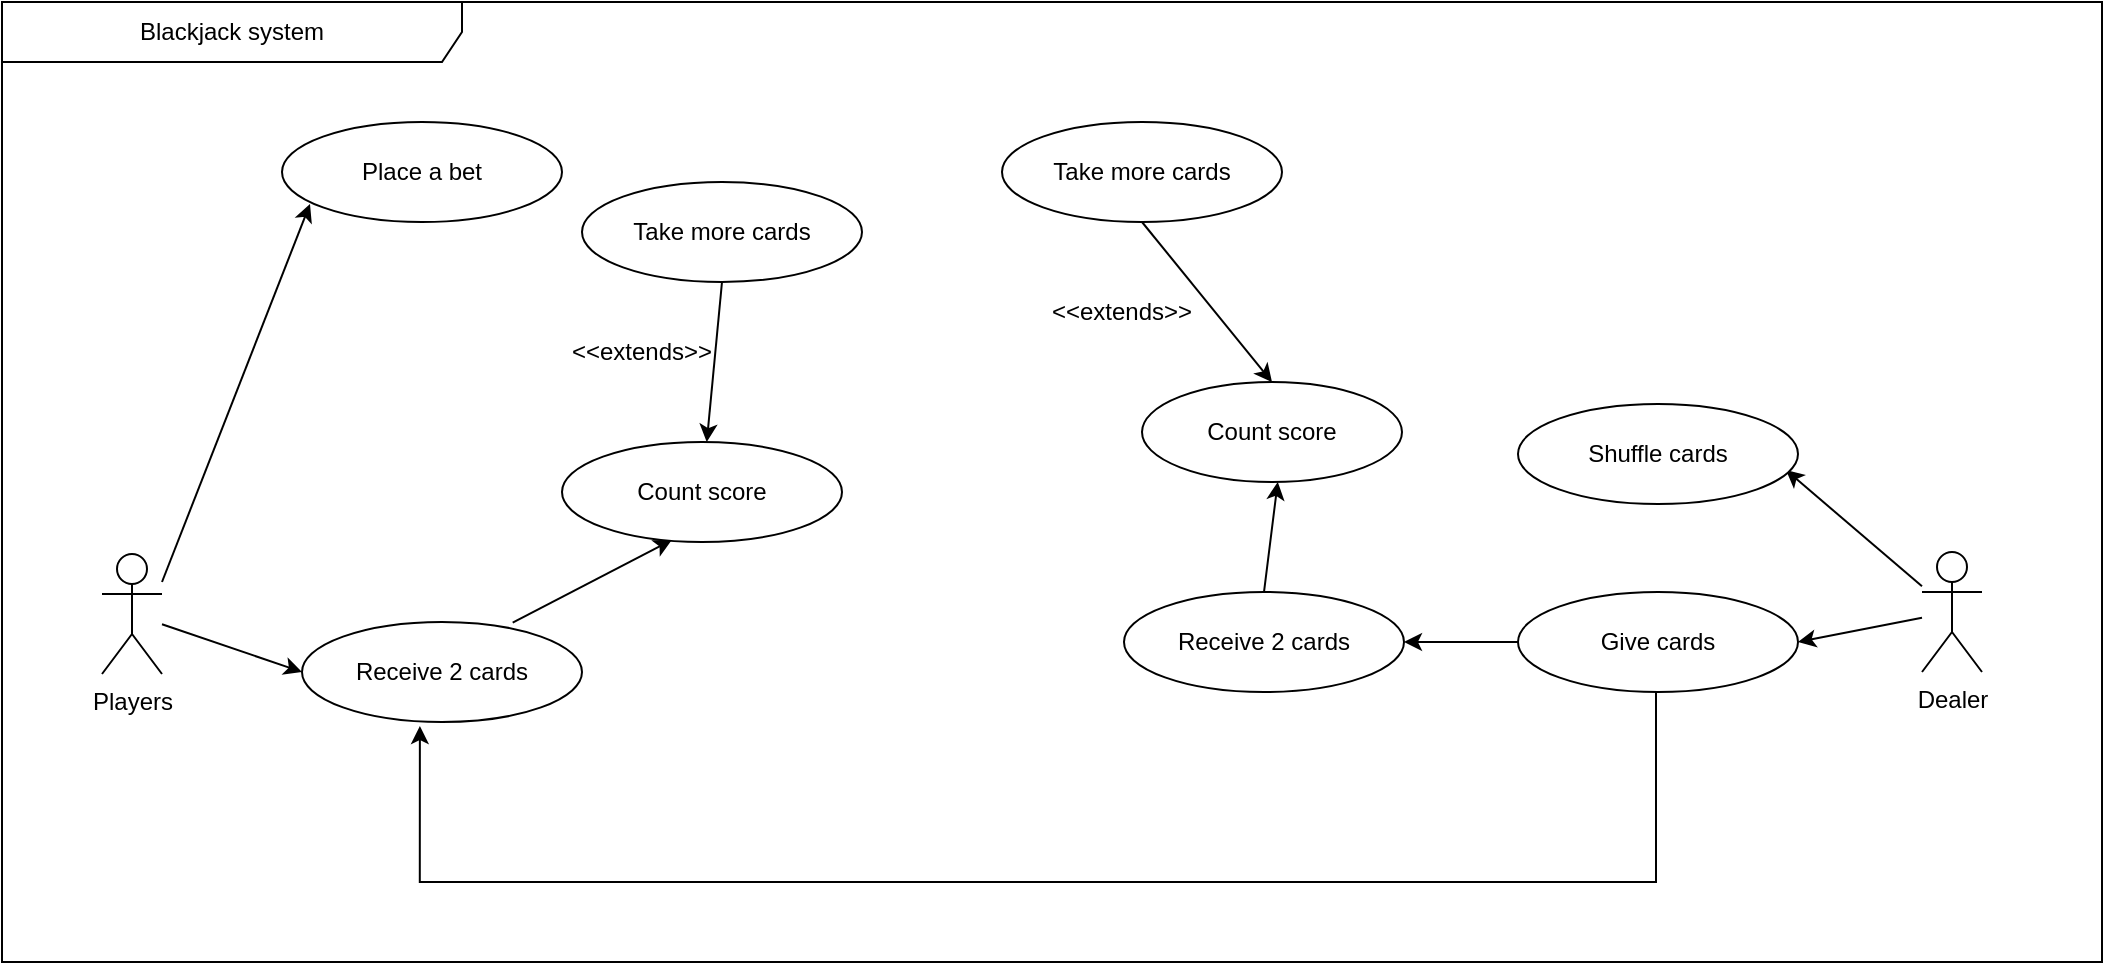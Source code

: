 <mxfile version="15.8.8" type="github" pages="5"><diagram id="t5gMuX4DT4bpr4yA6_Fj" name="Use-case diagram"><mxGraphModel dx="3106" dy="1484" grid="1" gridSize="10" guides="1" tooltips="1" connect="1" arrows="1" fold="1" page="0" pageScale="1" pageWidth="827" pageHeight="1169" math="0" shadow="0"><root><mxCell id="0"/><mxCell id="1" parent="0"/><mxCell id="xrgqBNRlz29HFhcwCZ87-52" value="Blackjack system" style="shape=umlFrame;whiteSpace=wrap;html=1;width=230;height=30;" parent="1" vertex="1"><mxGeometry x="-40" y="40" width="1050" height="480" as="geometry"/></mxCell><mxCell id="xrgqBNRlz29HFhcwCZ87-20" style="rounded=0;orthogonalLoop=1;jettySize=auto;html=1;entryX=0.1;entryY=0.82;entryDx=0;entryDy=0;entryPerimeter=0;" parent="1" target="xrgqBNRlz29HFhcwCZ87-6" edge="1"><mxGeometry relative="1" as="geometry"><mxPoint x="40" y="330" as="sourcePoint"/></mxGeometry></mxCell><mxCell id="xrgqBNRlz29HFhcwCZ87-21" style="edgeStyle=none;rounded=0;orthogonalLoop=1;jettySize=auto;html=1;entryX=0;entryY=0.5;entryDx=0;entryDy=0;" parent="1" source="xrgqBNRlz29HFhcwCZ87-1" target="xrgqBNRlz29HFhcwCZ87-7" edge="1"><mxGeometry relative="1" as="geometry"/></mxCell><mxCell id="xrgqBNRlz29HFhcwCZ87-1" value="Players" style="shape=umlActor;verticalLabelPosition=bottom;verticalAlign=top;html=1;outlineConnect=0;" parent="1" vertex="1"><mxGeometry x="10" y="316" width="30" height="60" as="geometry"/></mxCell><mxCell id="xrgqBNRlz29HFhcwCZ87-26" style="edgeStyle=none;rounded=0;orthogonalLoop=1;jettySize=auto;html=1;entryX=0.957;entryY=0.66;entryDx=0;entryDy=0;entryPerimeter=0;" parent="1" source="xrgqBNRlz29HFhcwCZ87-2" target="xrgqBNRlz29HFhcwCZ87-16" edge="1"><mxGeometry relative="1" as="geometry"/></mxCell><mxCell id="xrgqBNRlz29HFhcwCZ87-27" style="edgeStyle=none;rounded=0;orthogonalLoop=1;jettySize=auto;html=1;entryX=1;entryY=0.5;entryDx=0;entryDy=0;" parent="1" source="xrgqBNRlz29HFhcwCZ87-2" target="xrgqBNRlz29HFhcwCZ87-17" edge="1"><mxGeometry relative="1" as="geometry"/></mxCell><mxCell id="xrgqBNRlz29HFhcwCZ87-2" value="Dealer" style="shape=umlActor;verticalLabelPosition=bottom;verticalAlign=top;html=1;outlineConnect=0;" parent="1" vertex="1"><mxGeometry x="920" y="315" width="30" height="60" as="geometry"/></mxCell><mxCell id="xrgqBNRlz29HFhcwCZ87-6" value="Place a bet" style="ellipse;whiteSpace=wrap;html=1;" parent="1" vertex="1"><mxGeometry x="100" y="100" width="140" height="50" as="geometry"/></mxCell><mxCell id="xrgqBNRlz29HFhcwCZ87-23" style="edgeStyle=none;rounded=0;orthogonalLoop=1;jettySize=auto;html=1;entryX=0.421;entryY=1.06;entryDx=0;entryDy=0;entryPerimeter=0;" parent="1" edge="1"><mxGeometry relative="1" as="geometry"><mxPoint x="215.351" y="350.324" as="sourcePoint"/><mxPoint x="294.94" y="309" as="targetPoint"/><Array as="points"/></mxGeometry></mxCell><mxCell id="xrgqBNRlz29HFhcwCZ87-7" value="Receive 2 cards" style="ellipse;whiteSpace=wrap;html=1;" parent="1" vertex="1"><mxGeometry x="110" y="350" width="140" height="50" as="geometry"/></mxCell><mxCell id="xrgqBNRlz29HFhcwCZ87-42" style="edgeStyle=none;rounded=0;orthogonalLoop=1;jettySize=auto;html=1;exitX=0.5;exitY=1;exitDx=0;exitDy=0;" parent="1" source="xrgqBNRlz29HFhcwCZ87-9" target="xrgqBNRlz29HFhcwCZ87-11" edge="1"><mxGeometry relative="1" as="geometry"/></mxCell><mxCell id="3x4EaRjh_RFNXuGYZYgT-2" style="edgeStyle=none;rounded=0;orthogonalLoop=1;jettySize=auto;html=1;entryX=0.5;entryY=0;entryDx=0;entryDy=0;strokeColor=#000000;exitX=0.5;exitY=1;exitDx=0;exitDy=0;" parent="1" source="eL9va0tciN3pOW4SJuaA-1" target="xrgqBNRlz29HFhcwCZ87-39" edge="1"><mxGeometry relative="1" as="geometry"/></mxCell><mxCell id="xrgqBNRlz29HFhcwCZ87-9" value="Take more cards" style="ellipse;whiteSpace=wrap;html=1;" parent="1" vertex="1"><mxGeometry x="250" y="130" width="140" height="50" as="geometry"/></mxCell><mxCell id="xrgqBNRlz29HFhcwCZ87-11" value="Count score" style="ellipse;whiteSpace=wrap;html=1;" parent="1" vertex="1"><mxGeometry x="240" y="260" width="140" height="50" as="geometry"/></mxCell><mxCell id="xrgqBNRlz29HFhcwCZ87-16" value="Shuffle cards" style="ellipse;whiteSpace=wrap;html=1;" parent="1" vertex="1"><mxGeometry x="718" y="241" width="140" height="50" as="geometry"/></mxCell><mxCell id="xrgqBNRlz29HFhcwCZ87-29" style="edgeStyle=orthogonalEdgeStyle;rounded=0;orthogonalLoop=1;jettySize=auto;html=1;entryX=0.421;entryY=1.04;entryDx=0;entryDy=0;entryPerimeter=0;" parent="1" source="xrgqBNRlz29HFhcwCZ87-17" target="xrgqBNRlz29HFhcwCZ87-7" edge="1"><mxGeometry relative="1" as="geometry"><Array as="points"><mxPoint x="787" y="480"/><mxPoint x="169" y="480"/></Array></mxGeometry></mxCell><mxCell id="xrgqBNRlz29HFhcwCZ87-31" style="edgeStyle=orthogonalEdgeStyle;rounded=0;orthogonalLoop=1;jettySize=auto;html=1;entryX=1;entryY=0.5;entryDx=0;entryDy=0;" parent="1" source="xrgqBNRlz29HFhcwCZ87-17" target="xrgqBNRlz29HFhcwCZ87-18" edge="1"><mxGeometry relative="1" as="geometry"/></mxCell><mxCell id="xrgqBNRlz29HFhcwCZ87-17" value="Give cards" style="ellipse;whiteSpace=wrap;html=1;" parent="1" vertex="1"><mxGeometry x="718" y="335" width="140" height="50" as="geometry"/></mxCell><mxCell id="xrgqBNRlz29HFhcwCZ87-32" style="rounded=0;orthogonalLoop=1;jettySize=auto;html=1;exitX=0.5;exitY=0;exitDx=0;exitDy=0;" parent="1" source="xrgqBNRlz29HFhcwCZ87-18" edge="1"><mxGeometry relative="1" as="geometry"><mxPoint x="597.878" y="279.975" as="targetPoint"/></mxGeometry></mxCell><mxCell id="xrgqBNRlz29HFhcwCZ87-18" value="Receive 2 cards" style="ellipse;whiteSpace=wrap;html=1;" parent="1" vertex="1"><mxGeometry x="521" y="335" width="140" height="50" as="geometry"/></mxCell><mxCell id="xrgqBNRlz29HFhcwCZ87-39" value="Count score" style="ellipse;whiteSpace=wrap;html=1;" parent="1" vertex="1"><mxGeometry x="530" y="230" width="130" height="50" as="geometry"/></mxCell><mxCell id="xrgqBNRlz29HFhcwCZ87-48" value="&amp;lt;&amp;lt;extends&amp;gt;&amp;gt;" style="text;html=1;strokeColor=none;fillColor=none;align=center;verticalAlign=middle;whiteSpace=wrap;rounded=0;" parent="1" vertex="1"><mxGeometry x="250" y="200" width="60" height="30" as="geometry"/></mxCell><mxCell id="3x4EaRjh_RFNXuGYZYgT-3" value="&amp;lt;&amp;lt;extends&amp;gt;&amp;gt;" style="text;html=1;strokeColor=none;fillColor=none;align=center;verticalAlign=middle;whiteSpace=wrap;rounded=0;" parent="1" vertex="1"><mxGeometry x="490" y="180" width="60" height="30" as="geometry"/></mxCell><mxCell id="eL9va0tciN3pOW4SJuaA-1" value="Take more cards" style="ellipse;whiteSpace=wrap;html=1;" parent="1" vertex="1"><mxGeometry x="460" y="100" width="140" height="50" as="geometry"/></mxCell></root></mxGraphModel></diagram><diagram id="NbTx-niPbqy9wxpwGSca" name="Activity diagram"><mxGraphModel dx="2706" dy="1484" grid="1" gridSize="10" guides="1" tooltips="1" connect="1" arrows="1" fold="1" page="1" pageScale="1" pageWidth="850" pageHeight="1100" math="0" shadow="0"><root><mxCell id="nYkr7T86dVv4qU04R1a7-0"/><mxCell id="nYkr7T86dVv4qU04R1a7-1" parent="nYkr7T86dVv4qU04R1a7-0"/><mxCell id="nYkr7T86dVv4qU04R1a7-2" value="Activity diagram for one player play the game " style="text;html=1;strokeColor=none;fillColor=none;align=center;verticalAlign=middle;whiteSpace=wrap;rounded=0;" vertex="1" parent="nYkr7T86dVv4qU04R1a7-1"><mxGeometry x="251" y="10" width="330" height="30" as="geometry"/></mxCell><mxCell id="nYkr7T86dVv4qU04R1a7-3" value="" style="ellipse;html=1;shape=startState;fillColor=#000000;strokeColor=#ff0000;" vertex="1" parent="nYkr7T86dVv4qU04R1a7-1"><mxGeometry x="380" y="40" width="30" height="30" as="geometry"/></mxCell><mxCell id="nYkr7T86dVv4qU04R1a7-4" value="" style="edgeStyle=orthogonalEdgeStyle;html=1;verticalAlign=bottom;endArrow=open;endSize=8;strokeColor=#ff0000;rounded=0;" edge="1" parent="nYkr7T86dVv4qU04R1a7-1" source="nYkr7T86dVv4qU04R1a7-3"><mxGeometry relative="1" as="geometry"><mxPoint x="395" y="130" as="targetPoint"/></mxGeometry></mxCell><mxCell id="nYkr7T86dVv4qU04R1a7-5" value="Place a bet" style="rounded=1;whiteSpace=wrap;html=1;arcSize=40;fontColor=#000000;fillColor=#ffffc0;strokeColor=#ff0000;" vertex="1" parent="nYkr7T86dVv4qU04R1a7-1"><mxGeometry x="335" y="130" width="120" height="40" as="geometry"/></mxCell><mxCell id="nYkr7T86dVv4qU04R1a7-6" value="" style="edgeStyle=orthogonalEdgeStyle;html=1;verticalAlign=bottom;endArrow=open;endSize=8;strokeColor=#ff0000;rounded=0;" edge="1" parent="nYkr7T86dVv4qU04R1a7-1" source="nYkr7T86dVv4qU04R1a7-5"><mxGeometry relative="1" as="geometry"><mxPoint x="395" y="230" as="targetPoint"/></mxGeometry></mxCell><mxCell id="nYkr7T86dVv4qU04R1a7-7" value="Receive 2 cards" style="rounded=1;whiteSpace=wrap;html=1;arcSize=40;fontColor=#000000;fillColor=#ffffc0;strokeColor=#ff0000;" vertex="1" parent="nYkr7T86dVv4qU04R1a7-1"><mxGeometry x="335" y="230" width="120" height="40" as="geometry"/></mxCell><mxCell id="nYkr7T86dVv4qU04R1a7-8" value="" style="edgeStyle=orthogonalEdgeStyle;html=1;verticalAlign=bottom;endArrow=open;endSize=8;strokeColor=#ff0000;rounded=0;" edge="1" parent="nYkr7T86dVv4qU04R1a7-1" source="nYkr7T86dVv4qU04R1a7-7"><mxGeometry relative="1" as="geometry"><mxPoint x="395" y="330" as="targetPoint"/></mxGeometry></mxCell><mxCell id="nYkr7T86dVv4qU04R1a7-9" value="" style="ellipse;html=1;shape=endState;fillColor=#000000;strokeColor=#ff0000;" vertex="1" parent="nYkr7T86dVv4qU04R1a7-1"><mxGeometry x="379" y="840" width="30" height="30" as="geometry"/></mxCell><mxCell id="nYkr7T86dVv4qU04R1a7-10" style="edgeStyle=orthogonalEdgeStyle;rounded=0;orthogonalLoop=1;jettySize=auto;html=1;entryX=0.5;entryY=0;entryDx=0;entryDy=0;strokeColor=#FF0000;" edge="1" parent="nYkr7T86dVv4qU04R1a7-1"><mxGeometry relative="1" as="geometry"><mxPoint x="394" y="370" as="sourcePoint"/><mxPoint x="394" y="453" as="targetPoint"/></mxGeometry></mxCell><mxCell id="nYkr7T86dVv4qU04R1a7-11" value="Hit" style="text;html=1;strokeColor=none;fillColor=none;align=center;verticalAlign=middle;whiteSpace=wrap;rounded=0;" vertex="1" parent="nYkr7T86dVv4qU04R1a7-1"><mxGeometry x="380" y="490" width="60" height="30" as="geometry"/></mxCell><mxCell id="nYkr7T86dVv4qU04R1a7-12" value="Stand" style="text;html=1;strokeColor=none;fillColor=none;align=center;verticalAlign=middle;whiteSpace=wrap;rounded=0;" vertex="1" parent="nYkr7T86dVv4qU04R1a7-1"><mxGeometry x="440" y="470" width="60" height="30" as="geometry"/></mxCell><mxCell id="nYkr7T86dVv4qU04R1a7-13" value="" style="edgeStyle=orthogonalEdgeStyle;rounded=0;orthogonalLoop=1;jettySize=auto;html=1;strokeColor=#FF0000;exitX=0.5;exitY=1;exitDx=0;exitDy=0;exitPerimeter=0;" edge="1" parent="nYkr7T86dVv4qU04R1a7-1" source="nYkr7T86dVv4qU04R1a7-20" target="nYkr7T86dVv4qU04R1a7-16"><mxGeometry relative="1" as="geometry"><mxPoint x="394" y="496" as="sourcePoint"/><Array as="points"/></mxGeometry></mxCell><mxCell id="nYkr7T86dVv4qU04R1a7-14" style="edgeStyle=none;rounded=0;orthogonalLoop=1;jettySize=auto;html=1;strokeColor=#FF0000;entryX=0;entryY=0.5;entryDx=0;entryDy=0;exitX=0;exitY=0.5;exitDx=0;exitDy=0;" edge="1" parent="nYkr7T86dVv4qU04R1a7-1" source="nYkr7T86dVv4qU04R1a7-23" target="nYkr7T86dVv4qU04R1a7-20"><mxGeometry relative="1" as="geometry"><mxPoint x="330" y="350" as="targetPoint"/><mxPoint x="330" y="700" as="sourcePoint"/><Array as="points"><mxPoint x="200" y="700"/><mxPoint x="200" y="470"/></Array></mxGeometry></mxCell><mxCell id="nYkr7T86dVv4qU04R1a7-15" value="" style="edgeStyle=none;rounded=0;orthogonalLoop=1;jettySize=auto;html=1;strokeColor=#FF0000;" edge="1" parent="nYkr7T86dVv4qU04R1a7-1" source="nYkr7T86dVv4qU04R1a7-16" target="nYkr7T86dVv4qU04R1a7-23"><mxGeometry relative="1" as="geometry"/></mxCell><mxCell id="nYkr7T86dVv4qU04R1a7-16" value="Take more card" style="whiteSpace=wrap;html=1;rounded=1;fontColor=#000000;strokeColor=#ff0000;fillColor=#ffffc0;arcSize=40;" vertex="1" parent="nYkr7T86dVv4qU04R1a7-1"><mxGeometry x="334" y="560" width="120" height="40" as="geometry"/></mxCell><mxCell id="nYkr7T86dVv4qU04R1a7-17" style="edgeStyle=none;rounded=0;orthogonalLoop=1;jettySize=auto;html=1;entryX=1;entryY=0.5;entryDx=0;entryDy=0;strokeColor=#FF0000;" edge="1" parent="nYkr7T86dVv4qU04R1a7-1" source="nYkr7T86dVv4qU04R1a7-18" target="nYkr7T86dVv4qU04R1a7-9"><mxGeometry relative="1" as="geometry"><Array as="points"><mxPoint x="640" y="350"/><mxPoint x="640" y="580"/><mxPoint x="640" y="855"/></Array></mxGeometry></mxCell><mxCell id="nYkr7T86dVv4qU04R1a7-18" value="Count point" style="whiteSpace=wrap;html=1;rounded=1;fontColor=#000000;strokeColor=#ff0000;fillColor=#ffffc0;arcSize=40;" vertex="1" parent="nYkr7T86dVv4qU04R1a7-1"><mxGeometry x="334" y="330" width="120" height="40" as="geometry"/></mxCell><mxCell id="nYkr7T86dVv4qU04R1a7-19" value="&amp;nbsp;Blackjack" style="text;html=1;strokeColor=none;fillColor=none;align=center;verticalAlign=middle;whiteSpace=wrap;rounded=0;" vertex="1" parent="nYkr7T86dVv4qU04R1a7-1"><mxGeometry x="454" y="350" width="140" height="30" as="geometry"/></mxCell><mxCell id="nYkr7T86dVv4qU04R1a7-20" value="" style="rhombus;whiteSpace=wrap;html=1;fillColor=#ffffc0;strokeColor=#ff0000;" vertex="1" parent="nYkr7T86dVv4qU04R1a7-1"><mxGeometry x="344" y="450" width="100" height="40" as="geometry"/></mxCell><mxCell id="nYkr7T86dVv4qU04R1a7-21" value="" style="endArrow=none;html=1;rounded=0;strokeColor=#FF0000;exitX=1;exitY=0.5;exitDx=0;exitDy=0;" edge="1" parent="nYkr7T86dVv4qU04R1a7-1" source="nYkr7T86dVv4qU04R1a7-20"><mxGeometry width="50" height="50" relative="1" as="geometry"><mxPoint x="460" y="600" as="sourcePoint"/><mxPoint x="640" y="470" as="targetPoint"/></mxGeometry></mxCell><mxCell id="nYkr7T86dVv4qU04R1a7-22" style="edgeStyle=none;rounded=0;orthogonalLoop=1;jettySize=auto;html=1;entryX=0.5;entryY=0;entryDx=0;entryDy=0;strokeColor=#FF0000;" edge="1" parent="nYkr7T86dVv4qU04R1a7-1" source="nYkr7T86dVv4qU04R1a7-23" target="nYkr7T86dVv4qU04R1a7-9"><mxGeometry relative="1" as="geometry"/></mxCell><mxCell id="nYkr7T86dVv4qU04R1a7-23" value="Count point" style="whiteSpace=wrap;html=1;rounded=1;fontColor=#000000;strokeColor=#ff0000;fillColor=#ffffc0;arcSize=40;" vertex="1" parent="nYkr7T86dVv4qU04R1a7-1"><mxGeometry x="334" y="680" width="120" height="40" as="geometry"/></mxCell><mxCell id="nYkr7T86dVv4qU04R1a7-24" value="point &amp;gt; 21" style="text;html=1;strokeColor=none;fillColor=none;align=center;verticalAlign=middle;whiteSpace=wrap;rounded=0;" vertex="1" parent="nYkr7T86dVv4qU04R1a7-1"><mxGeometry x="383" y="730" width="126" height="30" as="geometry"/></mxCell><mxCell id="nYkr7T86dVv4qU04R1a7-25" value="point &amp;lt;= 21" style="text;html=1;strokeColor=none;fillColor=none;align=center;verticalAlign=middle;whiteSpace=wrap;rounded=0;" vertex="1" parent="nYkr7T86dVv4qU04R1a7-1"><mxGeometry x="260" y="670" width="74" height="30" as="geometry"/></mxCell></root></mxGraphModel></diagram><diagram id="Ep2bkycwj2efg_MvHkfK" name="Class diagram"><mxGraphModel dx="2706" dy="1484" grid="1" gridSize="10" guides="1" tooltips="1" connect="1" arrows="1" fold="1" page="1" pageScale="1" pageWidth="850" pageHeight="1100" math="0" shadow="0"><root><mxCell id="8_xYaFcqyo-ezPfnlUUy-0"/><mxCell id="8_xYaFcqyo-ezPfnlUUy-1" parent="8_xYaFcqyo-ezPfnlUUy-0"/><mxCell id="8_xYaFcqyo-ezPfnlUUy-2" style="edgeStyle=orthogonalEdgeStyle;rounded=0;orthogonalLoop=1;jettySize=auto;html=1;entryX=0.013;entryY=0.228;entryDx=0;entryDy=0;entryPerimeter=0;endArrow=none;endFill=0;" edge="1" parent="8_xYaFcqyo-ezPfnlUUy-1" source="8_xYaFcqyo-ezPfnlUUy-3" target="8_xYaFcqyo-ezPfnlUUy-22"><mxGeometry relative="1" as="geometry"/></mxCell><mxCell id="8_xYaFcqyo-ezPfnlUUy-3" value="Player" style="swimlane;fontStyle=1;align=center;verticalAlign=top;childLayout=stackLayout;horizontal=1;startSize=26;horizontalStack=0;resizeParent=1;resizeParentMax=0;resizeLast=0;collapsible=1;marginBottom=0;" vertex="1" parent="8_xYaFcqyo-ezPfnlUUy-1"><mxGeometry x="350" y="450" width="160" height="230" as="geometry"/></mxCell><mxCell id="8_xYaFcqyo-ezPfnlUUy-4" value="- Name&#xA;- Balance&#xA;- BetAmount&#xA;- Age&#xA;-Hand&#xA;&#xA;&#xA;" style="text;strokeColor=none;fillColor=none;align=left;verticalAlign=top;spacingLeft=4;spacingRight=4;overflow=hidden;rotatable=0;points=[[0,0.5],[1,0.5]];portConstraint=eastwest;" vertex="1" parent="8_xYaFcqyo-ezPfnlUUy-3"><mxGeometry y="26" width="160" height="74" as="geometry"/></mxCell><mxCell id="8_xYaFcqyo-ezPfnlUUy-5" value="" style="line;strokeWidth=1;fillColor=none;align=left;verticalAlign=middle;spacingTop=-1;spacingLeft=3;spacingRight=3;rotatable=0;labelPosition=right;points=[];portConstraint=eastwest;" vertex="1" parent="8_xYaFcqyo-ezPfnlUUy-3"><mxGeometry y="100" width="160" height="8" as="geometry"/></mxCell><mxCell id="8_xYaFcqyo-ezPfnlUUy-6" value="+ placeBet&#xA;+ giveCard&#xA;+ standCard&#xA;+ hitCard&#xA;+ countScore&#xA;+ playGame&#xA;+ printResult&#xA;&#xA;&#xA;&#xA;&#xA;&#xA;" style="text;strokeColor=none;fillColor=none;align=left;verticalAlign=top;spacingLeft=4;spacingRight=4;overflow=hidden;rotatable=0;points=[[0,0.5],[1,0.5]];portConstraint=eastwest;" vertex="1" parent="8_xYaFcqyo-ezPfnlUUy-3"><mxGeometry y="108" width="160" height="122" as="geometry"/></mxCell><mxCell id="8_xYaFcqyo-ezPfnlUUy-7" value="Card" style="swimlane;fontStyle=1;align=center;verticalAlign=top;childLayout=stackLayout;horizontal=1;startSize=26;horizontalStack=0;resizeParent=1;resizeParentMax=0;resizeLast=0;collapsible=1;marginBottom=0;" vertex="1" parent="8_xYaFcqyo-ezPfnlUUy-1"><mxGeometry x="20" y="207" width="160" height="88" as="geometry"/></mxCell><mxCell id="8_xYaFcqyo-ezPfnlUUy-8" value="&#xA;- Score&#xA;&#xA;" style="text;strokeColor=none;fillColor=none;align=left;verticalAlign=top;spacingLeft=4;spacingRight=4;overflow=hidden;rotatable=0;points=[[0,0.5],[1,0.5]];portConstraint=eastwest;" vertex="1" parent="8_xYaFcqyo-ezPfnlUUy-7"><mxGeometry y="26" width="160" height="54" as="geometry"/></mxCell><mxCell id="8_xYaFcqyo-ezPfnlUUy-9" value="" style="line;strokeWidth=1;fillColor=none;align=left;verticalAlign=middle;spacingTop=-1;spacingLeft=3;spacingRight=3;rotatable=0;labelPosition=right;points=[];portConstraint=eastwest;" vertex="1" parent="8_xYaFcqyo-ezPfnlUUy-7"><mxGeometry y="80" width="160" height="8" as="geometry"/></mxCell><mxCell id="8_xYaFcqyo-ezPfnlUUy-10" style="edgeStyle=orthogonalEdgeStyle;rounded=0;orthogonalLoop=1;jettySize=auto;html=1;entryX=0.5;entryY=0;entryDx=0;entryDy=0;endArrow=none;endFill=0;" edge="1" parent="8_xYaFcqyo-ezPfnlUUy-1" source="8_xYaFcqyo-ezPfnlUUy-11" target="8_xYaFcqyo-ezPfnlUUy-19"><mxGeometry relative="1" as="geometry"/></mxCell><mxCell id="8_xYaFcqyo-ezPfnlUUy-11" value="dealer" style="swimlane;fontStyle=1;align=center;verticalAlign=top;childLayout=stackLayout;horizontal=1;startSize=26;horizontalStack=0;resizeParent=1;resizeParentMax=0;resizeLast=0;collapsible=1;marginBottom=0;" vertex="1" parent="8_xYaFcqyo-ezPfnlUUy-1"><mxGeometry x="650" y="173" width="160" height="180" as="geometry"/></mxCell><mxCell id="8_xYaFcqyo-ezPfnlUUy-12" value="- Name" style="text;strokeColor=none;fillColor=none;align=left;verticalAlign=top;spacingLeft=4;spacingRight=4;overflow=hidden;rotatable=0;points=[[0,0.5],[1,0.5]];portConstraint=eastwest;" vertex="1" parent="8_xYaFcqyo-ezPfnlUUy-11"><mxGeometry y="26" width="160" height="44" as="geometry"/></mxCell><mxCell id="8_xYaFcqyo-ezPfnlUUy-13" value="" style="line;strokeWidth=1;fillColor=none;align=left;verticalAlign=middle;spacingTop=-1;spacingLeft=3;spacingRight=3;rotatable=0;labelPosition=right;points=[];portConstraint=eastwest;" vertex="1" parent="8_xYaFcqyo-ezPfnlUUy-11"><mxGeometry y="70" width="160" height="8" as="geometry"/></mxCell><mxCell id="8_xYaFcqyo-ezPfnlUUy-14" value="+ giveCard&#xA;+ standCard&#xA;+ hitCard&#xA;+ countScore&#xA;+ playGame&#xA;&#xA;&#xA;&#xA;&#xA;&#xA;&#xA;" style="text;strokeColor=none;fillColor=none;align=left;verticalAlign=top;spacingLeft=4;spacingRight=4;overflow=hidden;rotatable=0;points=[[0,0.5],[1,0.5]];portConstraint=eastwest;" vertex="1" parent="8_xYaFcqyo-ezPfnlUUy-11"><mxGeometry y="78" width="160" height="102" as="geometry"/></mxCell><mxCell id="8_xYaFcqyo-ezPfnlUUy-15" value="" style="triangle;whiteSpace=wrap;html=1;fillColor=#000000;" vertex="1" parent="8_xYaFcqyo-ezPfnlUUy-1"><mxGeometry x="270" y="227" width="20" height="33" as="geometry"/></mxCell><mxCell id="8_xYaFcqyo-ezPfnlUUy-16" value="create" style="text;html=1;strokeColor=none;fillColor=none;align=center;verticalAlign=middle;whiteSpace=wrap;rounded=0;" vertex="1" parent="8_xYaFcqyo-ezPfnlUUy-1"><mxGeometry x="190" y="230" width="60" height="30" as="geometry"/></mxCell><mxCell id="8_xYaFcqyo-ezPfnlUUy-17" value="" style="triangle;whiteSpace=wrap;html=1;fillColor=#000000;direction=west;" vertex="1" parent="8_xYaFcqyo-ezPfnlUUy-1"><mxGeometry x="530" y="358.5" width="20" height="33" as="geometry"/></mxCell><mxCell id="8_xYaFcqyo-ezPfnlUUy-18" value="give cards" style="text;html=1;strokeColor=none;fillColor=none;align=center;verticalAlign=middle;whiteSpace=wrap;rounded=0;" vertex="1" parent="8_xYaFcqyo-ezPfnlUUy-1"><mxGeometry x="455" y="360" width="80" height="30" as="geometry"/></mxCell><mxCell id="8_xYaFcqyo-ezPfnlUUy-19" value="hand" style="swimlane;fontStyle=1;align=center;verticalAlign=top;childLayout=stackLayout;horizontal=1;startSize=26;horizontalStack=0;resizeParent=1;resizeParentMax=0;resizeLast=0;collapsible=1;marginBottom=0;" vertex="1" parent="8_xYaFcqyo-ezPfnlUUy-1"><mxGeometry x="650" y="461.5" width="160" height="190" as="geometry"/></mxCell><mxCell id="8_xYaFcqyo-ezPfnlUUy-20" value="-Cards" style="text;strokeColor=none;fillColor=none;align=left;verticalAlign=top;spacingLeft=4;spacingRight=4;overflow=hidden;rotatable=0;points=[[0,0.5],[1,0.5]];portConstraint=eastwest;" vertex="1" parent="8_xYaFcqyo-ezPfnlUUy-19"><mxGeometry y="26" width="160" height="44" as="geometry"/></mxCell><mxCell id="8_xYaFcqyo-ezPfnlUUy-21" value="" style="line;strokeWidth=1;fillColor=none;align=left;verticalAlign=middle;spacingTop=-1;spacingLeft=3;spacingRight=3;rotatable=0;labelPosition=right;points=[];portConstraint=eastwest;" vertex="1" parent="8_xYaFcqyo-ezPfnlUUy-19"><mxGeometry y="70" width="160" height="8" as="geometry"/></mxCell><mxCell id="8_xYaFcqyo-ezPfnlUUy-22" value="+ showCard&#xA;+ standCard&#xA;+ hitCard&#xA;+ isBlackJack&#xA;+ countScore&#xA;+ playGame&#xA;+ print result&#xA;&#xA;&#xA;&#xA;&#xA;&#xA;&#xA;&#xA;" style="text;strokeColor=none;fillColor=none;align=left;verticalAlign=top;spacingLeft=4;spacingRight=4;overflow=hidden;rotatable=0;points=[[0,0.5],[1,0.5]];portConstraint=eastwest;" vertex="1" parent="8_xYaFcqyo-ezPfnlUUy-19"><mxGeometry y="78" width="160" height="112" as="geometry"/></mxCell><mxCell id="8_xYaFcqyo-ezPfnlUUy-23" style="edgeStyle=orthogonalEdgeStyle;rounded=0;orthogonalLoop=1;jettySize=auto;html=1;entryX=0;entryY=0.088;entryDx=0;entryDy=0;entryPerimeter=0;endArrow=none;endFill=0;" edge="1" parent="8_xYaFcqyo-ezPfnlUUy-1" source="8_xYaFcqyo-ezPfnlUUy-24" target="8_xYaFcqyo-ezPfnlUUy-14"><mxGeometry relative="1" as="geometry"/></mxCell><mxCell id="8_xYaFcqyo-ezPfnlUUy-24" value="deck" style="swimlane;fontStyle=1;align=center;verticalAlign=top;childLayout=stackLayout;horizontal=1;startSize=26;horizontalStack=0;resizeParent=1;resizeParentMax=0;resizeLast=0;collapsible=1;marginBottom=0;" vertex="1" parent="8_xYaFcqyo-ezPfnlUUy-1"><mxGeometry x="340" y="170" width="160" height="180" as="geometry"/></mxCell><mxCell id="8_xYaFcqyo-ezPfnlUUy-25" value="- Cards" style="text;strokeColor=none;fillColor=none;align=left;verticalAlign=top;spacingLeft=4;spacingRight=4;overflow=hidden;rotatable=0;points=[[0,0.5],[1,0.5]];portConstraint=eastwest;" vertex="1" parent="8_xYaFcqyo-ezPfnlUUy-24"><mxGeometry y="26" width="160" height="44" as="geometry"/></mxCell><mxCell id="8_xYaFcqyo-ezPfnlUUy-26" value="" style="line;strokeWidth=1;fillColor=none;align=left;verticalAlign=middle;spacingTop=-1;spacingLeft=3;spacingRight=3;rotatable=0;labelPosition=right;points=[];portConstraint=eastwest;" vertex="1" parent="8_xYaFcqyo-ezPfnlUUy-24"><mxGeometry y="70" width="160" height="8" as="geometry"/></mxCell><mxCell id="8_xYaFcqyo-ezPfnlUUy-27" value="+  giveCard&#xA;+  hitCard&#xA;&#xA;&#xA;&#xA;&#xA;&#xA;&#xA;&#xA;&#xA;&#xA;&#xA;&#xA;&#xA;&#xA;&#xA;" style="text;strokeColor=none;fillColor=none;align=left;verticalAlign=top;spacingLeft=4;spacingRight=4;overflow=hidden;rotatable=0;points=[[0,0.5],[1,0.5]];portConstraint=eastwest;" vertex="1" parent="8_xYaFcqyo-ezPfnlUUy-24"><mxGeometry y="78" width="160" height="102" as="geometry"/></mxCell><mxCell id="8_xYaFcqyo-ezPfnlUUy-28" style="edgeStyle=orthogonalEdgeStyle;rounded=0;orthogonalLoop=1;jettySize=auto;html=1;entryX=0;entryY=0.118;entryDx=0;entryDy=0;entryPerimeter=0;endArrow=none;endFill=0;" edge="1" parent="8_xYaFcqyo-ezPfnlUUy-1" source="8_xYaFcqyo-ezPfnlUUy-8" target="8_xYaFcqyo-ezPfnlUUy-27"><mxGeometry relative="1" as="geometry"/></mxCell><mxCell id="8_xYaFcqyo-ezPfnlUUy-29" style="rounded=0;orthogonalLoop=1;jettySize=auto;html=1;entryX=0.5;entryY=0;entryDx=0;entryDy=0;endArrow=none;endFill=0;exitX=0;exitY=0.5;exitDx=0;exitDy=0;edgeStyle=orthogonalEdgeStyle;" edge="1" parent="8_xYaFcqyo-ezPfnlUUy-1" source="8_xYaFcqyo-ezPfnlUUy-14" target="8_xYaFcqyo-ezPfnlUUy-3"><mxGeometry relative="1" as="geometry"><Array as="points"><mxPoint x="590" y="302"/><mxPoint x="590" y="390"/><mxPoint x="430" y="390"/></Array></mxGeometry></mxCell><mxCell id="8_xYaFcqyo-ezPfnlUUy-30" value="has" style="text;html=1;strokeColor=none;fillColor=none;align=center;verticalAlign=middle;whiteSpace=wrap;rounded=0;" vertex="1" parent="8_xYaFcqyo-ezPfnlUUy-1"><mxGeometry x="550" y="530" width="60" height="30" as="geometry"/></mxCell><mxCell id="8_xYaFcqyo-ezPfnlUUy-31" value="" style="triangle;whiteSpace=wrap;html=1;fillColor=#000000;" vertex="1" parent="8_xYaFcqyo-ezPfnlUUy-1"><mxGeometry x="600" y="522" width="20" height="33" as="geometry"/></mxCell><mxCell id="8_xYaFcqyo-ezPfnlUUy-32" value="has" style="text;html=1;strokeColor=none;fillColor=none;align=center;verticalAlign=middle;whiteSpace=wrap;rounded=0;" vertex="1" parent="8_xYaFcqyo-ezPfnlUUy-1"><mxGeometry x="719" y="406" width="60" height="30" as="geometry"/></mxCell><mxCell id="8_xYaFcqyo-ezPfnlUUy-33" value="" style="triangle;whiteSpace=wrap;html=1;fillColor=#000000;direction=south;" vertex="1" parent="8_xYaFcqyo-ezPfnlUUy-1"><mxGeometry x="732.5" y="379.5" width="33" height="20" as="geometry"/></mxCell><mxCell id="8_xYaFcqyo-ezPfnlUUy-34" value="ask cards" style="text;html=1;strokeColor=none;fillColor=none;align=center;verticalAlign=middle;whiteSpace=wrap;rounded=0;" vertex="1" parent="8_xYaFcqyo-ezPfnlUUy-1"><mxGeometry x="550" y="227" width="60" height="30" as="geometry"/></mxCell><mxCell id="8_xYaFcqyo-ezPfnlUUy-35" value="" style="triangle;whiteSpace=wrap;html=1;fillColor=#000000;direction=west;" vertex="1" parent="8_xYaFcqyo-ezPfnlUUy-1"><mxGeometry x="520" y="224" width="20" height="33" as="geometry"/></mxCell></root></mxGraphModel></diagram><diagram id="V-HuOpb0Ts6igC0VvPA-" name="Sequence diagram"><mxGraphModel dx="3556" dy="1484" grid="1" gridSize="10" guides="1" tooltips="1" connect="1" arrows="1" fold="1" page="1" pageScale="1" pageWidth="850" pageHeight="1100" math="0" shadow="0"><root><mxCell id="P5O4h8TSj19Ks9q2_MMq-0"/><mxCell id="P5O4h8TSj19Ks9q2_MMq-1" parent="P5O4h8TSj19Ks9q2_MMq-0"/><mxCell id="P5O4h8TSj19Ks9q2_MMq-2" value="" style="endArrow=none;dashed=1;html=1;dashPattern=1 3;strokeWidth=2;rounded=0;startArrow=none;" edge="1" parent="P5O4h8TSj19Ks9q2_MMq-1" source="P5O4h8TSj19Ks9q2_MMq-27"><mxGeometry width="50" height="50" relative="1" as="geometry"><mxPoint x="70" y="760" as="sourcePoint"/><mxPoint x="70" y="210" as="targetPoint"/></mxGeometry></mxCell><mxCell id="P5O4h8TSj19Ks9q2_MMq-3" value="" style="endArrow=none;dashed=1;html=1;dashPattern=1 3;strokeWidth=2;rounded=0;startArrow=none;" edge="1" parent="P5O4h8TSj19Ks9q2_MMq-1" source="P5O4h8TSj19Ks9q2_MMq-31"><mxGeometry width="50" height="50" relative="1" as="geometry"><mxPoint x="855" y="760" as="sourcePoint"/><mxPoint x="854.5" y="203" as="targetPoint"/></mxGeometry></mxCell><mxCell id="P5O4h8TSj19Ks9q2_MMq-4" value="Sequence diagram for a player plays game with hit card one time use case" style="shape=umlFrame;whiteSpace=wrap;html=1;width=390;height=60;" vertex="1" parent="P5O4h8TSj19Ks9q2_MMq-1"><mxGeometry x="-20" y="30" width="1010" height="780" as="geometry"/></mxCell><mxCell id="P5O4h8TSj19Ks9q2_MMq-5" value="aHand:Hand" style="html=1;" vertex="1" parent="P5O4h8TSj19Ks9q2_MMq-1"><mxGeometry x="800" y="110" width="110" height="50" as="geometry"/></mxCell><mxCell id="P5O4h8TSj19Ks9q2_MMq-6" value="aDeck:Deck" style="html=1;" vertex="1" parent="P5O4h8TSj19Ks9q2_MMq-1"><mxGeometry x="20" y="130" width="110" height="50" as="geometry"/></mxCell><mxCell id="P5O4h8TSj19Ks9q2_MMq-7" value="Dealer" style="shape=umlActor;verticalLabelPosition=bottom;verticalAlign=top;html=1;outlineConnect=0;" vertex="1" parent="P5O4h8TSj19Ks9q2_MMq-1"><mxGeometry x="260" y="101" width="30" height="60" as="geometry"/></mxCell><mxCell id="P5O4h8TSj19Ks9q2_MMq-8" value="" style="endArrow=none;dashed=1;html=1;dashPattern=1 3;strokeWidth=2;rounded=0;startArrow=none;" edge="1" parent="P5O4h8TSj19Ks9q2_MMq-1" source="P5O4h8TSj19Ks9q2_MMq-25"><mxGeometry width="50" height="50" relative="1" as="geometry"><mxPoint x="275" y="760" as="sourcePoint"/><mxPoint x="274.5" y="204" as="targetPoint"/></mxGeometry></mxCell><mxCell id="P5O4h8TSj19Ks9q2_MMq-9" value="" style="endArrow=classic;html=1;rounded=0;startArrow=none;entryX=-0.1;entryY=0.08;entryDx=0;entryDy=0;entryPerimeter=0;" edge="1" parent="P5O4h8TSj19Ks9q2_MMq-1" source="P5O4h8TSj19Ks9q2_MMq-27" target="P5O4h8TSj19Ks9q2_MMq-25"><mxGeometry width="50" height="50" relative="1" as="geometry"><mxPoint x="68" y="240" as="sourcePoint"/><mxPoint x="278" y="240" as="targetPoint"/></mxGeometry></mxCell><mxCell id="P5O4h8TSj19Ks9q2_MMq-10" value="aPlayer:Playler" style="html=1;" vertex="1" parent="P5O4h8TSj19Ks9q2_MMq-1"><mxGeometry x="600" y="111" width="110" height="50" as="geometry"/></mxCell><mxCell id="P5O4h8TSj19Ks9q2_MMq-11" value="" style="endArrow=none;dashed=1;html=1;dashPattern=1 3;strokeWidth=2;rounded=0;startArrow=none;" edge="1" parent="P5O4h8TSj19Ks9q2_MMq-1" source="P5O4h8TSj19Ks9q2_MMq-29"><mxGeometry width="50" height="50" relative="1" as="geometry"><mxPoint x="655" y="760" as="sourcePoint"/><mxPoint x="654.5" y="205" as="targetPoint"/></mxGeometry></mxCell><mxCell id="P5O4h8TSj19Ks9q2_MMq-12" value="provide deck" style="text;html=1;strokeColor=none;fillColor=none;align=center;verticalAlign=middle;whiteSpace=wrap;rounded=0;" vertex="1" parent="P5O4h8TSj19Ks9q2_MMq-1"><mxGeometry x="110" y="222.5" width="100" height="30" as="geometry"/></mxCell><mxCell id="P5O4h8TSj19Ks9q2_MMq-13" value="" style="endArrow=classic;html=1;rounded=0;" edge="1" parent="P5O4h8TSj19Ks9q2_MMq-1"><mxGeometry width="50" height="50" relative="1" as="geometry"><mxPoint x="279" y="290" as="sourcePoint"/><mxPoint x="463" y="290" as="targetPoint"/></mxGeometry></mxCell><mxCell id="P5O4h8TSj19Ks9q2_MMq-14" value="give 2 cards" style="text;html=1;strokeColor=none;fillColor=none;align=center;verticalAlign=middle;whiteSpace=wrap;rounded=0;" vertex="1" parent="P5O4h8TSj19Ks9q2_MMq-1"><mxGeometry x="325" y="260" width="100" height="30" as="geometry"/></mxCell><mxCell id="P5O4h8TSj19Ks9q2_MMq-15" value="" style="endArrow=classic;html=1;rounded=0;" edge="1" parent="P5O4h8TSj19Ks9q2_MMq-1"><mxGeometry width="50" height="50" relative="1" as="geometry"><mxPoint x="655" y="366" as="sourcePoint"/><mxPoint x="852" y="366" as="targetPoint"/></mxGeometry></mxCell><mxCell id="P5O4h8TSj19Ks9q2_MMq-16" value="count score" style="text;html=1;strokeColor=none;fillColor=none;align=center;verticalAlign=middle;whiteSpace=wrap;rounded=0;" vertex="1" parent="P5O4h8TSj19Ks9q2_MMq-1"><mxGeometry x="690" y="330" width="100" height="30" as="geometry"/></mxCell><mxCell id="P5O4h8TSj19Ks9q2_MMq-17" value="" style="endArrow=classic;html=1;rounded=0;dashed=1;" edge="1" parent="P5O4h8TSj19Ks9q2_MMq-1"><mxGeometry width="50" height="50" relative="1" as="geometry"><mxPoint x="467" y="442" as="sourcePoint"/><mxPoint x="277" y="442" as="targetPoint"/></mxGeometry></mxCell><mxCell id="P5O4h8TSj19Ks9q2_MMq-18" value="" style="endArrow=classic;html=1;rounded=0;entryX=-0.1;entryY=0.602;entryDx=0;entryDy=0;entryPerimeter=0;" edge="1" parent="P5O4h8TSj19Ks9q2_MMq-1"><mxGeometry width="50" height="50" relative="1" as="geometry"><mxPoint x="273.5" y="590" as="sourcePoint"/><mxPoint x="460.5" y="589.93" as="targetPoint"/></mxGeometry></mxCell><mxCell id="P5O4h8TSj19Ks9q2_MMq-19" value="want more card?" style="text;html=1;strokeColor=none;fillColor=none;align=center;verticalAlign=middle;whiteSpace=wrap;rounded=0;" vertex="1" parent="P5O4h8TSj19Ks9q2_MMq-1"><mxGeometry x="317" y="560" width="100" height="30" as="geometry"/></mxCell><mxCell id="P5O4h8TSj19Ks9q2_MMq-20" value="" style="endArrow=classic;html=1;rounded=0;" edge="1" parent="P5O4h8TSj19Ks9q2_MMq-1"><mxGeometry width="50" height="50" relative="1" as="geometry"><mxPoint x="653" y="520" as="sourcePoint"/><mxPoint x="850" y="520" as="targetPoint"/></mxGeometry></mxCell><mxCell id="P5O4h8TSj19Ks9q2_MMq-21" value="update score" style="text;html=1;strokeColor=none;fillColor=none;align=center;verticalAlign=middle;whiteSpace=wrap;rounded=0;" vertex="1" parent="P5O4h8TSj19Ks9q2_MMq-1"><mxGeometry x="690" y="490" width="100" height="30" as="geometry"/></mxCell><mxCell id="P5O4h8TSj19Ks9q2_MMq-22" value="" style="endArrow=classic;html=1;rounded=0;dashed=1;entryX=1.1;entryY=0.828;entryDx=0;entryDy=0;entryPerimeter=0;" edge="1" parent="P5O4h8TSj19Ks9q2_MMq-1"><mxGeometry width="50" height="50" relative="1" as="geometry"><mxPoint x="850" y="570" as="sourcePoint"/><mxPoint x="661" y="570.88" as="targetPoint"/></mxGeometry></mxCell><mxCell id="P5O4h8TSj19Ks9q2_MMq-23" value="score is good" style="text;html=1;strokeColor=none;fillColor=none;align=center;verticalAlign=middle;whiteSpace=wrap;rounded=0;" vertex="1" parent="P5O4h8TSj19Ks9q2_MMq-1"><mxGeometry x="686" y="540" width="100" height="30" as="geometry"/></mxCell><mxCell id="P5O4h8TSj19Ks9q2_MMq-24" value="" style="endArrow=none;html=1;rounded=0;" edge="1" parent="P5O4h8TSj19Ks9q2_MMq-1" target="P5O4h8TSj19Ks9q2_MMq-27"><mxGeometry width="50" height="50" relative="1" as="geometry"><mxPoint x="68" y="240" as="sourcePoint"/><mxPoint x="278" y="240" as="targetPoint"/></mxGeometry></mxCell><mxCell id="P5O4h8TSj19Ks9q2_MMq-25" value="" style="html=1;points=[];perimeter=orthogonalPerimeter;" vertex="1" parent="P5O4h8TSj19Ks9q2_MMq-1"><mxGeometry x="270" y="220" width="10" height="460" as="geometry"/></mxCell><mxCell id="P5O4h8TSj19Ks9q2_MMq-26" value="" style="endArrow=none;dashed=1;html=1;dashPattern=1 3;strokeWidth=2;rounded=0;" edge="1" parent="P5O4h8TSj19Ks9q2_MMq-1" target="P5O4h8TSj19Ks9q2_MMq-25"><mxGeometry width="50" height="50" relative="1" as="geometry"><mxPoint x="275" y="760" as="sourcePoint"/><mxPoint x="274.5" y="204" as="targetPoint"/></mxGeometry></mxCell><mxCell id="P5O4h8TSj19Ks9q2_MMq-27" value="" style="html=1;points=[];perimeter=orthogonalPerimeter;" vertex="1" parent="P5O4h8TSj19Ks9q2_MMq-1"><mxGeometry x="65" y="225" width="10" height="35" as="geometry"/></mxCell><mxCell id="P5O4h8TSj19Ks9q2_MMq-28" value="" style="endArrow=none;dashed=1;html=1;dashPattern=1 3;strokeWidth=2;rounded=0;" edge="1" parent="P5O4h8TSj19Ks9q2_MMq-1" target="P5O4h8TSj19Ks9q2_MMq-27"><mxGeometry width="50" height="50" relative="1" as="geometry"><mxPoint x="70" y="760" as="sourcePoint"/><mxPoint x="70" y="210" as="targetPoint"/></mxGeometry></mxCell><mxCell id="P5O4h8TSj19Ks9q2_MMq-29" value="" style="html=1;points=[];perimeter=orthogonalPerimeter;" vertex="1" parent="P5O4h8TSj19Ks9q2_MMq-1"><mxGeometry x="650" y="220" width="10" height="460" as="geometry"/></mxCell><mxCell id="P5O4h8TSj19Ks9q2_MMq-30" value="" style="endArrow=none;dashed=1;html=1;dashPattern=1 3;strokeWidth=2;rounded=0;" edge="1" parent="P5O4h8TSj19Ks9q2_MMq-1" target="P5O4h8TSj19Ks9q2_MMq-29"><mxGeometry width="50" height="50" relative="1" as="geometry"><mxPoint x="655" y="760" as="sourcePoint"/><mxPoint x="654.5" y="205" as="targetPoint"/></mxGeometry></mxCell><mxCell id="P5O4h8TSj19Ks9q2_MMq-31" value="" style="html=1;points=[];perimeter=orthogonalPerimeter;" vertex="1" parent="P5O4h8TSj19Ks9q2_MMq-1"><mxGeometry x="850" y="310" width="10" height="290" as="geometry"/></mxCell><mxCell id="P5O4h8TSj19Ks9q2_MMq-32" value="" style="endArrow=none;dashed=1;html=1;dashPattern=1 3;strokeWidth=2;rounded=0;" edge="1" parent="P5O4h8TSj19Ks9q2_MMq-1" target="P5O4h8TSj19Ks9q2_MMq-31"><mxGeometry width="50" height="50" relative="1" as="geometry"><mxPoint x="855" y="760" as="sourcePoint"/><mxPoint x="854.5" y="203" as="targetPoint"/></mxGeometry></mxCell><mxCell id="P5O4h8TSj19Ks9q2_MMq-33" value="Player" style="shape=umlActor;verticalLabelPosition=bottom;verticalAlign=top;html=1;outlineConnect=0;" vertex="1" parent="P5O4h8TSj19Ks9q2_MMq-1"><mxGeometry x="454" y="100" width="30" height="60" as="geometry"/></mxCell><mxCell id="P5O4h8TSj19Ks9q2_MMq-34" value="" style="endArrow=none;dashed=1;html=1;dashPattern=1 3;strokeWidth=2;rounded=0;" edge="1" parent="P5O4h8TSj19Ks9q2_MMq-1"><mxGeometry width="50" height="50" relative="1" as="geometry"><mxPoint x="469" y="760" as="sourcePoint"/><mxPoint x="469" y="200" as="targetPoint"/></mxGeometry></mxCell><mxCell id="P5O4h8TSj19Ks9q2_MMq-35" value="" style="html=1;points=[];perimeter=orthogonalPerimeter;" vertex="1" parent="P5O4h8TSj19Ks9q2_MMq-1"><mxGeometry x="464" y="220" width="10" height="465" as="geometry"/></mxCell><mxCell id="P5O4h8TSj19Ks9q2_MMq-36" value="" style="endArrow=classic;html=1;rounded=0;exitX=0.9;exitY=0.215;exitDx=0;exitDy=0;exitPerimeter=0;" edge="1" parent="P5O4h8TSj19Ks9q2_MMq-1" source="P5O4h8TSj19Ks9q2_MMq-35"><mxGeometry width="50" height="50" relative="1" as="geometry"><mxPoint x="480" y="320" as="sourcePoint"/><mxPoint x="650" y="320" as="targetPoint"/></mxGeometry></mxCell><mxCell id="P5O4h8TSj19Ks9q2_MMq-37" value="update cards" style="text;html=1;strokeColor=none;fillColor=none;align=center;verticalAlign=middle;whiteSpace=wrap;rounded=0;" vertex="1" parent="P5O4h8TSj19Ks9q2_MMq-1"><mxGeometry x="530" y="283" width="100" height="30" as="geometry"/></mxCell><mxCell id="P5O4h8TSj19Ks9q2_MMq-38" value="" style="endArrow=classic;html=1;rounded=0;" edge="1" parent="P5O4h8TSj19Ks9q2_MMq-1"><mxGeometry width="50" height="50" relative="1" as="geometry"><mxPoint x="280" y="400" as="sourcePoint"/><mxPoint x="464" y="400" as="targetPoint"/></mxGeometry></mxCell><mxCell id="P5O4h8TSj19Ks9q2_MMq-39" value="want more card?" style="text;html=1;strokeColor=none;fillColor=none;align=center;verticalAlign=middle;whiteSpace=wrap;rounded=0;" vertex="1" parent="P5O4h8TSj19Ks9q2_MMq-1"><mxGeometry x="326" y="370" width="100" height="30" as="geometry"/></mxCell><mxCell id="P5O4h8TSj19Ks9q2_MMq-40" value="give me more card" style="text;html=1;strokeColor=none;fillColor=none;align=center;verticalAlign=middle;whiteSpace=wrap;rounded=0;" vertex="1" parent="P5O4h8TSj19Ks9q2_MMq-1"><mxGeometry x="300" y="410" width="134" height="30" as="geometry"/></mxCell><mxCell id="P5O4h8TSj19Ks9q2_MMq-41" value="" style="endArrow=classic;html=1;rounded=0;exitX=0.9;exitY=0.215;exitDx=0;exitDy=0;exitPerimeter=0;" edge="1" parent="P5O4h8TSj19Ks9q2_MMq-1"><mxGeometry width="50" height="50" relative="1" as="geometry"><mxPoint x="474" y="476.975" as="sourcePoint"/><mxPoint x="651" y="477" as="targetPoint"/></mxGeometry></mxCell><mxCell id="P5O4h8TSj19Ks9q2_MMq-42" value="update cards" style="text;html=1;strokeColor=none;fillColor=none;align=center;verticalAlign=middle;whiteSpace=wrap;rounded=0;" vertex="1" parent="P5O4h8TSj19Ks9q2_MMq-1"><mxGeometry x="531" y="440" width="100" height="30" as="geometry"/></mxCell><mxCell id="P5O4h8TSj19Ks9q2_MMq-43" value="" style="endArrow=classic;html=1;rounded=0;dashed=1;" edge="1" parent="P5O4h8TSj19Ks9q2_MMq-1"><mxGeometry width="50" height="50" relative="1" as="geometry"><mxPoint x="460" y="632" as="sourcePoint"/><mxPoint x="280" y="632" as="targetPoint"/></mxGeometry></mxCell><mxCell id="P5O4h8TSj19Ks9q2_MMq-44" value="no more" style="text;html=1;strokeColor=none;fillColor=none;align=center;verticalAlign=middle;whiteSpace=wrap;rounded=0;" vertex="1" parent="P5O4h8TSj19Ks9q2_MMq-1"><mxGeometry x="303" y="600" width="134" height="30" as="geometry"/></mxCell></root></mxGraphModel></diagram><diagram id="u3VwTHEyzZFgg9dLjg6k" name="Behavioral State Machine"><mxGraphModel dx="3556" dy="1484" grid="1" gridSize="10" guides="1" tooltips="1" connect="1" arrows="1" fold="1" page="1" pageScale="1" pageWidth="850" pageHeight="1100" math="0" shadow="0"><root><mxCell id="D4WteE0tvPrCAnLc3a5g-0"/><mxCell id="D4WteE0tvPrCAnLc3a5g-1" parent="D4WteE0tvPrCAnLc3a5g-0"/><mxCell id="D4WteE0tvPrCAnLc3a5g-2" value="" style="ellipse;html=1;shape=startState;fillColor=#000000;strokeColor=#ff0000;" vertex="1" parent="D4WteE0tvPrCAnLc3a5g-1"><mxGeometry x="20" y="194" width="30" height="30" as="geometry"/></mxCell><mxCell id="D4WteE0tvPrCAnLc3a5g-3" style="edgeStyle=orthogonalEdgeStyle;rounded=0;orthogonalLoop=1;jettySize=auto;html=1;entryX=0.5;entryY=0;entryDx=0;entryDy=0;" edge="1" parent="D4WteE0tvPrCAnLc3a5g-1" source="D4WteE0tvPrCAnLc3a5g-4" target="D4WteE0tvPrCAnLc3a5g-12"><mxGeometry relative="1" as="geometry"/></mxCell><mxCell id="D4WteE0tvPrCAnLc3a5g-4" value="Equal or more than 17" style="rounded=1;whiteSpace=wrap;html=1;" vertex="1" parent="D4WteE0tvPrCAnLc3a5g-1"><mxGeometry x="280" y="80" width="120" height="40" as="geometry"/></mxCell><mxCell id="D4WteE0tvPrCAnLc3a5g-5" style="edgeStyle=orthogonalEdgeStyle;rounded=0;orthogonalLoop=1;jettySize=auto;html=1;" edge="1" parent="D4WteE0tvPrCAnLc3a5g-1" source="D4WteE0tvPrCAnLc3a5g-7" target="D4WteE0tvPrCAnLc3a5g-11"><mxGeometry relative="1" as="geometry"/></mxCell><mxCell id="D4WteE0tvPrCAnLc3a5g-6" style="edgeStyle=orthogonalEdgeStyle;rounded=0;orthogonalLoop=1;jettySize=auto;html=1;entryX=0.5;entryY=1;entryDx=0;entryDy=0;" edge="1" parent="D4WteE0tvPrCAnLc3a5g-1" source="D4WteE0tvPrCAnLc3a5g-7" target="D4WteE0tvPrCAnLc3a5g-4"><mxGeometry relative="1" as="geometry"/></mxCell><mxCell id="D4WteE0tvPrCAnLc3a5g-7" value="Less than 17" style="rounded=1;whiteSpace=wrap;html=1;" vertex="1" parent="D4WteE0tvPrCAnLc3a5g-1"><mxGeometry x="280" y="184" width="120" height="40" as="geometry"/></mxCell><mxCell id="D4WteE0tvPrCAnLc3a5g-8" style="edgeStyle=orthogonalEdgeStyle;rounded=0;orthogonalLoop=1;jettySize=auto;html=1;entryX=0.5;entryY=1;entryDx=0;entryDy=0;" edge="1" parent="D4WteE0tvPrCAnLc3a5g-1" source="D4WteE0tvPrCAnLc3a5g-9" target="D4WteE0tvPrCAnLc3a5g-12"><mxGeometry relative="1" as="geometry"/></mxCell><mxCell id="D4WteE0tvPrCAnLc3a5g-9" value="Blackjack" style="rounded=1;whiteSpace=wrap;html=1;" vertex="1" parent="D4WteE0tvPrCAnLc3a5g-1"><mxGeometry x="280" y="300" width="120" height="40" as="geometry"/></mxCell><mxCell id="D4WteE0tvPrCAnLc3a5g-10" style="edgeStyle=orthogonalEdgeStyle;rounded=0;orthogonalLoop=1;jettySize=auto;html=1;entryX=0;entryY=0.5;entryDx=0;entryDy=0;" edge="1" parent="D4WteE0tvPrCAnLc3a5g-1" source="D4WteE0tvPrCAnLc3a5g-11" target="D4WteE0tvPrCAnLc3a5g-12"><mxGeometry relative="1" as="geometry"/></mxCell><mxCell id="D4WteE0tvPrCAnLc3a5g-11" value="Bust" style="rounded=1;whiteSpace=wrap;html=1;" vertex="1" parent="D4WteE0tvPrCAnLc3a5g-1"><mxGeometry x="520" y="184" width="120" height="40" as="geometry"/></mxCell><mxCell id="D4WteE0tvPrCAnLc3a5g-12" value="" style="ellipse;html=1;shape=endState;fillColor=#000000;strokeColor=#ff0000;" vertex="1" parent="D4WteE0tvPrCAnLc3a5g-1"><mxGeometry x="760" y="189" width="30" height="30" as="geometry"/></mxCell><mxCell id="D4WteE0tvPrCAnLc3a5g-13" value="" style="endArrow=none;html=1;rounded=0;exitX=1;exitY=0.5;exitDx=0;exitDy=0;" edge="1" parent="D4WteE0tvPrCAnLc3a5g-1" source="D4WteE0tvPrCAnLc3a5g-2"><mxGeometry width="50" height="50" relative="1" as="geometry"><mxPoint x="90" y="209" as="sourcePoint"/><mxPoint x="160" y="209" as="targetPoint"/></mxGeometry></mxCell><mxCell id="D4WteE0tvPrCAnLc3a5g-14" value="" style="endArrow=none;html=1;rounded=0;" edge="1" parent="D4WteE0tvPrCAnLc3a5g-1"><mxGeometry width="50" height="50" relative="1" as="geometry"><mxPoint x="160" y="320" as="sourcePoint"/><mxPoint x="160" y="100" as="targetPoint"/></mxGeometry></mxCell><mxCell id="D4WteE0tvPrCAnLc3a5g-15" value="" style="endArrow=classic;html=1;rounded=0;entryX=0;entryY=0.5;entryDx=0;entryDy=0;" edge="1" parent="D4WteE0tvPrCAnLc3a5g-1" target="D4WteE0tvPrCAnLc3a5g-4"><mxGeometry width="50" height="50" relative="1" as="geometry"><mxPoint x="160" y="100" as="sourcePoint"/><mxPoint x="280" y="100" as="targetPoint"/></mxGeometry></mxCell><mxCell id="D4WteE0tvPrCAnLc3a5g-16" value="" style="endArrow=classic;html=1;rounded=0;" edge="1" parent="D4WteE0tvPrCAnLc3a5g-1"><mxGeometry width="50" height="50" relative="1" as="geometry"><mxPoint x="160" y="320" as="sourcePoint"/><mxPoint x="280" y="320" as="targetPoint"/></mxGeometry></mxCell><mxCell id="D4WteE0tvPrCAnLc3a5g-17" value="" style="endArrow=classic;html=1;rounded=0;" edge="1" parent="D4WteE0tvPrCAnLc3a5g-1"><mxGeometry width="50" height="50" relative="1" as="geometry"><mxPoint x="160" y="208.5" as="sourcePoint"/><mxPoint x="280" y="208.5" as="targetPoint"/></mxGeometry></mxCell><mxCell id="D4WteE0tvPrCAnLc3a5g-18" value="Receive 2 cards" style="text;html=1;strokeColor=none;fillColor=none;align=center;verticalAlign=middle;whiteSpace=wrap;rounded=0;" vertex="1" parent="D4WteE0tvPrCAnLc3a5g-1"><mxGeometry x="90" y="180" width="60" height="30" as="geometry"/></mxCell><mxCell id="D4WteE0tvPrCAnLc3a5g-19" value="[Blackjack]" style="text;html=1;strokeColor=none;fillColor=none;align=center;verticalAlign=middle;whiteSpace=wrap;rounded=0;" vertex="1" parent="D4WteE0tvPrCAnLc3a5g-1"><mxGeometry x="170" y="290" width="60" height="30" as="geometry"/></mxCell><mxCell id="D4WteE0tvPrCAnLc3a5g-20" value="[&amp;lt;17]" style="text;html=1;strokeColor=none;fillColor=none;align=center;verticalAlign=middle;whiteSpace=wrap;rounded=0;" vertex="1" parent="D4WteE0tvPrCAnLc3a5g-1"><mxGeometry x="180" y="180" width="60" height="30" as="geometry"/></mxCell><mxCell id="D4WteE0tvPrCAnLc3a5g-21" value="[&amp;gt;=17]" style="text;html=1;strokeColor=none;fillColor=none;align=center;verticalAlign=middle;whiteSpace=wrap;rounded=0;" vertex="1" parent="D4WteE0tvPrCAnLc3a5g-1"><mxGeometry x="190" y="100" width="60" height="30" as="geometry"/></mxCell><mxCell id="D4WteE0tvPrCAnLc3a5g-22" value="Get more cards" style="text;html=1;strokeColor=none;fillColor=none;align=center;verticalAlign=middle;whiteSpace=wrap;rounded=0;" vertex="1" parent="D4WteE0tvPrCAnLc3a5g-1"><mxGeometry x="410" y="172" width="100" height="30" as="geometry"/></mxCell><mxCell id="D4WteE0tvPrCAnLc3a5g-23" value="Get more cards" style="text;html=1;strokeColor=none;fillColor=none;align=center;verticalAlign=middle;whiteSpace=wrap;rounded=0;" vertex="1" parent="D4WteE0tvPrCAnLc3a5g-1"><mxGeometry x="340" y="130" width="100" height="30" as="geometry"/></mxCell><mxCell id="D4WteE0tvPrCAnLc3a5g-24" value="Behavioral State machine for the Card class for Dealer" style="shape=umlFrame;whiteSpace=wrap;html=1;width=310;height=30;" vertex="1" parent="D4WteE0tvPrCAnLc3a5g-1"><mxGeometry x="-30" y="20" width="860" height="370" as="geometry"/></mxCell></root></mxGraphModel></diagram></mxfile>
